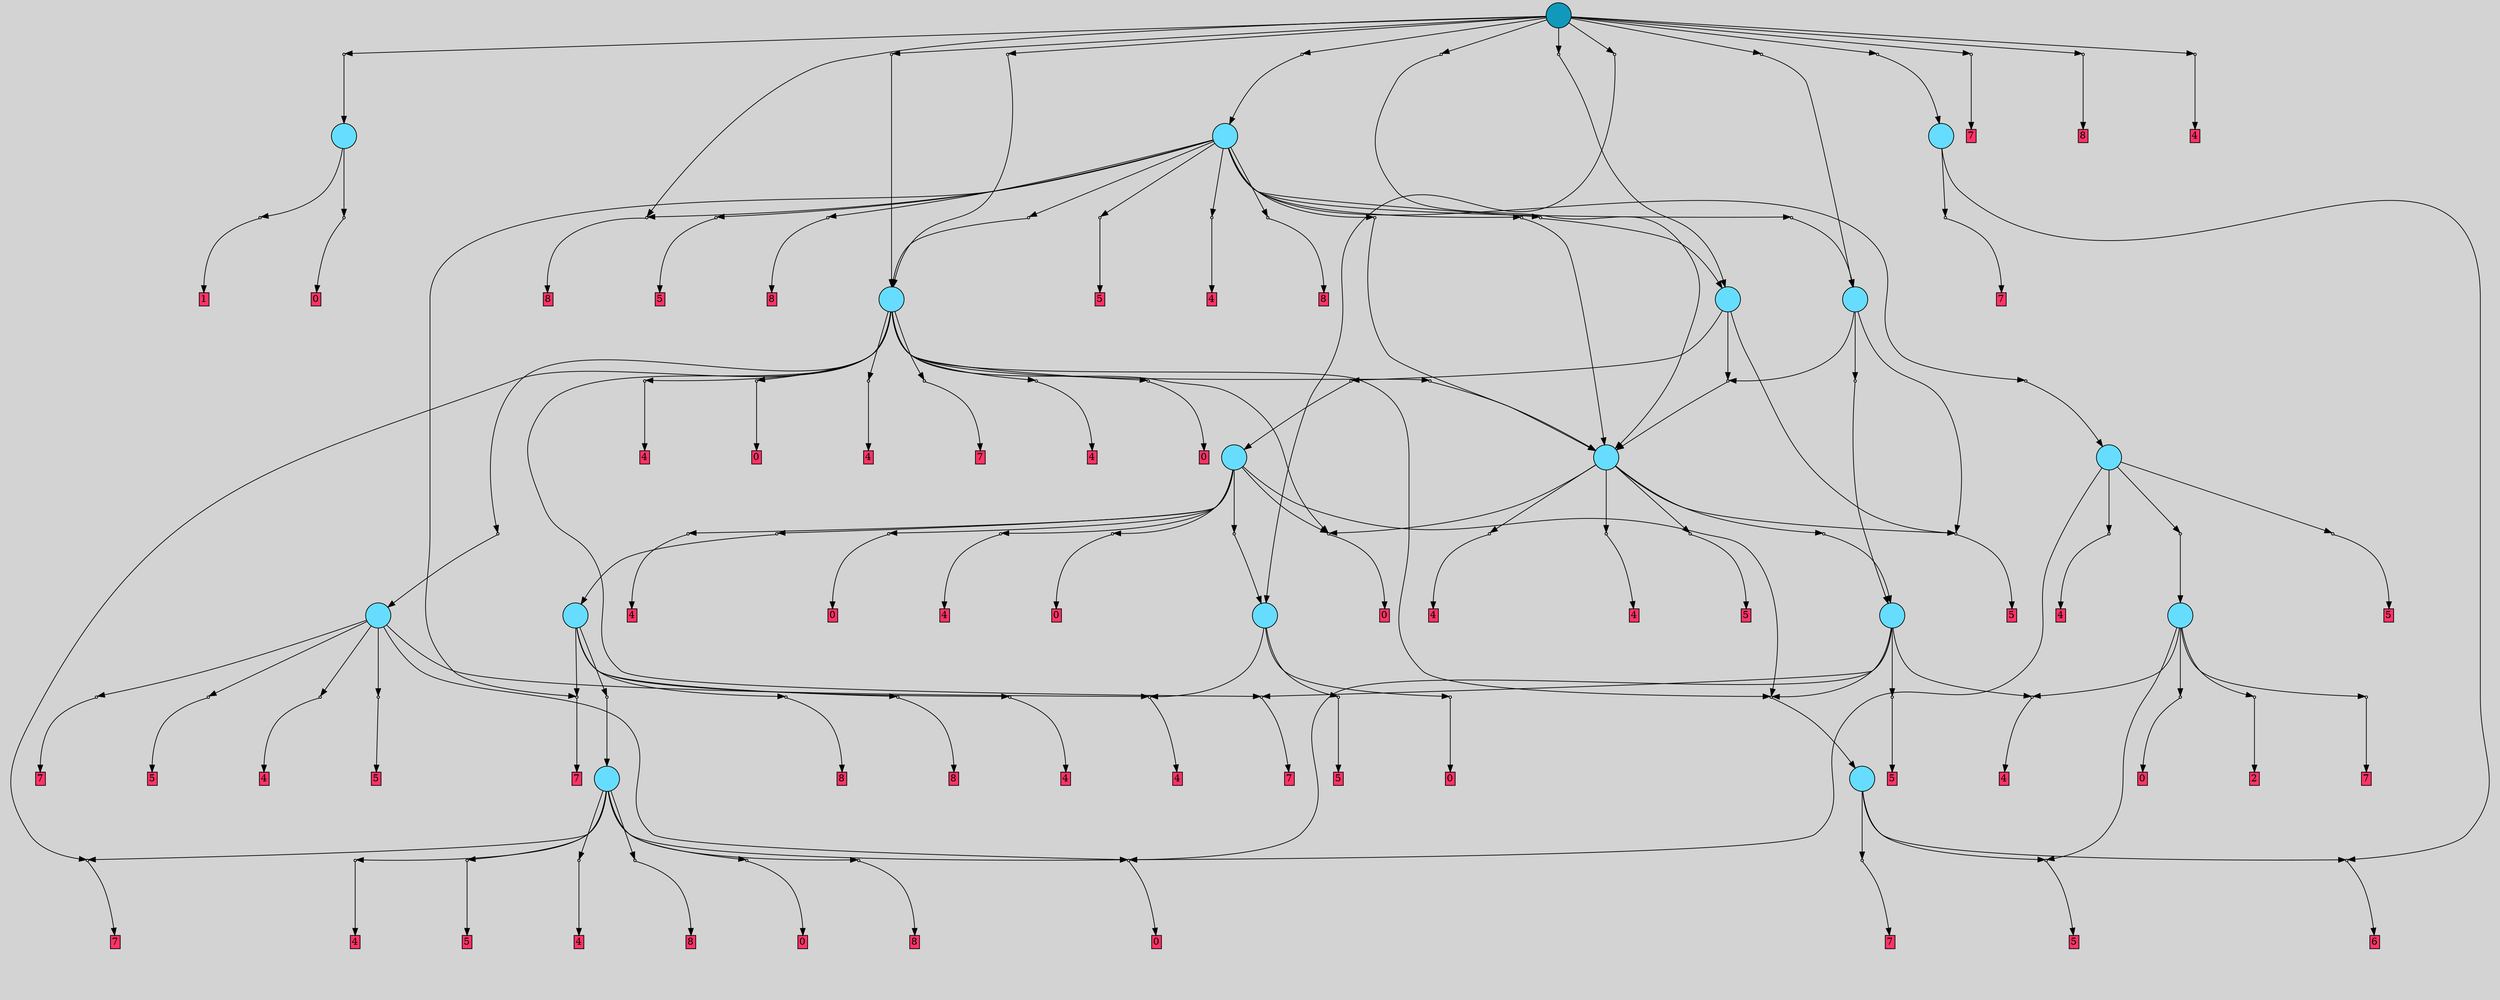 // File exported with GEGELATI v1.3.1
// On the 2024-04-03 00:10:40
// With the File::TPGGraphDotExporter
digraph{
	graph[pad = "0.212, 0.055" bgcolor = lightgray]
	node[shape=circle style = filled label = ""]
		T0 [fillcolor="#66ddff"]
		T4 [fillcolor="#66ddff"]
		T6 [fillcolor="#66ddff"]
		T45 [fillcolor="#66ddff"]
		T89 [fillcolor="#66ddff"]
		T102 [fillcolor="#66ddff"]
		T117 [fillcolor="#66ddff"]
		T123 [fillcolor="#66ddff"]
		T129 [fillcolor="#66ddff"]
		T139 [fillcolor="#66ddff"]
		T169 [fillcolor="#66ddff"]
		T230 [fillcolor="#66ddff"]
		T253 [fillcolor="#66ddff"]
		T307 [fillcolor="#66ddff"]
		T328 [fillcolor="#66ddff"]
		T519 [fillcolor="#66ddff"]
		T822 [fillcolor="#1199bb"]
		P22858 [fillcolor="#cccccc" shape=point] //
		I22858 [shape=box style=invis label="1|1&3|4#0|1&#92;n3|3&1|0#0|6&#92;n6|4&4|6#3|7&#92;n7|5&4|2#0|6&#92;n3|6&2|6#0|0&#92;n2|6&1|3#0|4&#92;n6|3&3|6#3|3&#92;n4|1&0|3#0|5&#92;n1|0&2|5#0|1&#92;n"]
		P22858 -> I22858[style=invis]
		A13360 [fillcolor="#ff3366" shape=box margin=0.03 width=0 height=0 label="0"]
		T0 -> P22858 -> A13360
		P22859 [fillcolor="#cccccc" shape=point] //
		I22859 [shape=box style=invis label="6|2&1|0#2|1&#92;n7|1&3|7#4|0&#92;n6|4&4|4#3|3&#92;n5|6&0|0#3|5&#92;n3|0&3|1#2|7&#92;n3|0&1|3#0|6&#92;n2|6&0|4#0|6&#92;n7|1&2|0#0|5&#92;n"]
		P22859 -> I22859[style=invis]
		A13361 [fillcolor="#ff3366" shape=box margin=0.03 width=0 height=0 label="1"]
		T0 -> P22859 -> A13361
		P22860 [fillcolor="#cccccc" shape=point] //
		I22860 [shape=box style=invis label="7|5&4|6#3|3&#92;n1|3&0|7#0|4&#92;n5|1&0|7#4|4&#92;n6|6&1|1#2|4&#92;n3|5&0|2#1|2&#92;n6|3&2|4#0|1&#92;n"]
		P22860 -> I22860[style=invis]
		A13362 [fillcolor="#ff3366" shape=box margin=0.03 width=0 height=0 label="4"]
		T4 -> P22860 -> A13362
		P22861 [fillcolor="#cccccc" shape=point] //
		I22861 [shape=box style=invis label="4|3&1|4#3|1&#92;n6|3&2|0#0|3&#92;n7|0&4|1#1|5&#92;n4|4&4|7#0|2&#92;n6|6&1|0#2|7&#92;n0|0&4|1#1|1&#92;n3|2&2|2#0|0&#92;n6|0&3|4#1|1&#92;n8|6&1|3#4|0&#92;n"]
		P22861 -> I22861[style=invis]
		A13363 [fillcolor="#ff3366" shape=box margin=0.03 width=0 height=0 label="5"]
		T4 -> P22861 -> A13363
		P22862 [fillcolor="#cccccc" shape=point] //
		I22862 [shape=box style=invis label="8|4&0|5#4|6&#92;n0|3&1|1#2|6&#92;n"]
		P22862 -> I22862[style=invis]
		A13364 [fillcolor="#ff3366" shape=box margin=0.03 width=0 height=0 label="6"]
		T6 -> P22862 -> A13364
		P22863 [fillcolor="#cccccc" shape=point] //
		I22863 [shape=box style=invis label="0|6&4|0#4|1&#92;n4|2&0|1#0|3&#92;n5|6&4|7#3|1&#92;n3|6&1|7#4|7&#92;n6|7&1|6#0|7&#92;n8|0&1|5#3|3&#92;n5|6&3|1#1|7&#92;n1|6&0|4#3|7&#92;n6|0&2|2#4|5&#92;n7|4&2|5#3|6&#92;n"]
		P22863 -> I22863[style=invis]
		A13365 [fillcolor="#ff3366" shape=box margin=0.03 width=0 height=0 label="7"]
		T6 -> P22863 -> A13365
		P22864 [fillcolor="#cccccc" shape=point] //
		I22864 [shape=box style=invis label="7|2&4|4#4|7&#92;n6|3&4|4#1|5&#92;n7|6&3|6#4|5&#92;n6|7&0|3#4|6&#92;n6|1&3|4#3|5&#92;n1|1&2|1#2|1&#92;n3|1&4|2#4|6&#92;n6|5&3|2#3|0&#92;n2|0&1|6#3|0&#92;n4|0&4|2#4|2&#92;n"]
		P22864 -> I22864[style=invis]
		A13366 [fillcolor="#ff3366" shape=box margin=0.03 width=0 height=0 label="0"]
		T4 -> P22864 -> A13366
		T45 -> P22862
		P22865 [fillcolor="#cccccc" shape=point] //
		I22865 [shape=box style=invis label="0|6&4|0#4|1&#92;n6|7&1|6#0|7&#92;n5|6&4|7#3|1&#92;n3|6&1|7#4|7&#92;n4|2&0|1#0|3&#92;n8|0&1|5#3|3&#92;n5|7&3|1#1|7&#92;n6|0&2|2#4|5&#92;n7|4&2|5#3|6&#92;n"]
		P22865 -> I22865[style=invis]
		A13367 [fillcolor="#ff3366" shape=box margin=0.03 width=0 height=0 label="7"]
		T45 -> P22865 -> A13367
		P22866 [fillcolor="#cccccc" shape=point] //
		I22866 [shape=box style=invis label="7|5&0|2#1|4&#92;n5|3&2|2#0|1&#92;n7|0&3|5#0|4&#92;n0|1&4|0#1|5&#92;n7|3&0|5#2|4&#92;n1|6&3|0#1|1&#92;n6|5&2|2#4|2&#92;n"]
		P22866 -> I22866[style=invis]
		A13368 [fillcolor="#ff3366" shape=box margin=0.03 width=0 height=0 label="5"]
		T45 -> P22866 -> A13368
		T89 -> P22860
		P22867 [fillcolor="#cccccc" shape=point] //
		I22867 [shape=box style=invis label="6|1&0|7#4|3&#92;n2|4&1|4#2|6&#92;n6|2&0|5#1|3&#92;n6|7&0|2#1|4&#92;n1|3&4|3#3|5&#92;n2|0&0|3#3|4&#92;n"]
		P22867 -> I22867[style=invis]
		A13369 [fillcolor="#ff3366" shape=box margin=0.03 width=0 height=0 label="7"]
		T89 -> P22867 -> A13369
		P22868 [fillcolor="#cccccc" shape=point] //
		I22868 [shape=box style=invis label="5|4&2|2#1|4&#92;n2|0&0|4#0|3&#92;n8|2&0|3#3|6&#92;n5|0&0|0#0|6&#92;n7|5&0|6#1|1&#92;n"]
		P22868 -> I22868[style=invis]
		A13370 [fillcolor="#ff3366" shape=box margin=0.03 width=0 height=0 label="5"]
		T89 -> P22868 -> A13370
		P22869 [fillcolor="#cccccc" shape=point] //
		I22869 [shape=box style=invis label="8|1&1|3#3|1&#92;n8|7&2|3#4|0&#92;n5|4&0|0#0|2&#92;n1|0&4|1#4|1&#92;n7|5&1|0#0|2&#92;n0|2&4|0#0|1&#92;n"]
		P22869 -> I22869[style=invis]
		A13371 [fillcolor="#ff3366" shape=box margin=0.03 width=0 height=0 label="4"]
		T89 -> P22869 -> A13371
		P22870 [fillcolor="#cccccc" shape=point] //
		I22870 [shape=box style=invis label="3|2&3|7#2|4&#92;n7|6&3|6#4|5&#92;n6|7&0|3#4|6&#92;n6|1&3|4#3|5&#92;n7|2&4|4#4|7&#92;n1|1&2|1#2|1&#92;n4|0&4|2#4|2&#92;n6|5&3|2#3|0&#92;n2|0&1|6#3|7&#92;n3|1&4|2#4|6&#92;n"]
		P22870 -> I22870[style=invis]
		A13372 [fillcolor="#ff3366" shape=box margin=0.03 width=0 height=0 label="0"]
		T89 -> P22870 -> A13372
		P22871 [fillcolor="#cccccc" shape=point] //
		I22871 [shape=box style=invis label="4|0&2|1#0|0&#92;n4|1&2|5#2|4&#92;n7|3&1|7#0|4&#92;n8|5&3|7#2|2&#92;n6|5&0|3#0|5&#92;n"]
		P22871 -> I22871[style=invis]
		A13373 [fillcolor="#ff3366" shape=box margin=0.03 width=0 height=0 label="5"]
		T89 -> P22871 -> A13373
		P22872 [fillcolor="#cccccc" shape=point] //
		I22872 [shape=box style=invis label="7|2&4|4#4|4&#92;n7|6&3|6#4|5&#92;n6|7&0|3#4|6&#92;n3|1&3|7#2|4&#92;n1|1&2|1#2|1&#92;n4|0&4|2#4|2&#92;n3|1&4|2#4|6&#92;n2|0&1|6#3|7&#92;n6|5&3|2#3|0&#92;n"]
		P22872 -> I22872[style=invis]
		A13374 [fillcolor="#ff3366" shape=box margin=0.03 width=0 height=0 label="0"]
		T102 -> P22872 -> A13374
		P22873 [fillcolor="#cccccc" shape=point] //
		I22873 [shape=box style=invis label="4|0&0|2#3|5&#92;n1|2&2|1#1|5&#92;n2|4&1|1#1|3&#92;n0|0&3|7#1|5&#92;n0|2&1|4#1|3&#92;n"]
		P22873 -> I22873[style=invis]
		A13375 [fillcolor="#ff3366" shape=box margin=0.03 width=0 height=0 label="2"]
		T102 -> P22873 -> A13375
		P22874 [fillcolor="#cccccc" shape=point] //
		I22874 [shape=box style=invis label="1|1&3|1#2|4&#92;n6|0&0|2#1|4&#92;n2|4&1|4#2|5&#92;n1|1&3|1#0|0&#92;n2|0&1|3#3|4&#92;n5|0&0|7#3|0&#92;n1|0&0|1#0|0&#92;n"]
		P22874 -> I22874[style=invis]
		A13376 [fillcolor="#ff3366" shape=box margin=0.03 width=0 height=0 label="7"]
		T102 -> P22874 -> A13376
		P22875 [fillcolor="#cccccc" shape=point] //
		I22875 [shape=box style=invis label="2|5&1|6#0|2&#92;n1|2&0|5#4|0&#92;n0|6&2|4#3|3&#92;n1|4&0|0#3|6&#92;n3|5&2|2#0|7&#92;n8|4&3|5#0|6&#92;n5|2&2|4#0|5&#92;n1|1&2|4#2|4&#92;n"]
		P22875 -> I22875[style=invis]
		A13377 [fillcolor="#ff3366" shape=box margin=0.03 width=0 height=0 label="4"]
		T102 -> P22875 -> A13377
		T102 -> P22866
		P22876 [fillcolor="#cccccc" shape=point] //
		I22876 [shape=box style=invis label="6|2&4|7#4|4&#92;n0|4&4|5#3|7&#92;n4|7&3|2#1|0&#92;n6|6&3|3#3|0&#92;n4|7&1|7#4|4&#92;n2|1&1|4#3|1&#92;n3|7&1|1#0|1&#92;n1|4&1|2#3|7&#92;n4|0&2|5#4|6&#92;n"]
		P22876 -> I22876[style=invis]
		A13378 [fillcolor="#ff3366" shape=box margin=0.03 width=0 height=0 label="8"]
		T117 -> P22876 -> A13378
		P22877 [fillcolor="#cccccc" shape=point] //
		I22877 [shape=box style=invis label="2|5&1|3#2|2&#92;n5|2&2|4#0|5&#92;n1|2&0|4#4|0&#92;n0|6&2|4#3|7&#92;n0|0&2|5#1|2&#92;n8|4&3|5#0|6&#92;n1|1&2|4#2|4&#92;n8|1&1|3#0|7&#92;n3|5&2|2#0|7&#92;n5|4&4|0#3|6&#92;n"]
		P22877 -> I22877[style=invis]
		A13379 [fillcolor="#ff3366" shape=box margin=0.03 width=0 height=0 label="4"]
		T117 -> P22877 -> A13379
		P22878 [fillcolor="#cccccc" shape=point] //
		I22878 [shape=box style=invis label="1|1&1|1#2|4&#92;n1|3&4|3#2|5&#92;n2|4&1|4#2|5&#92;n1|1&3|1#0|0&#92;n2|0&3|3#3|4&#92;n6|0&0|2#1|4&#92;n6|1&0|7#4|3&#92;n2|2&0|5#1|3&#92;n5|4&0|7#3|0&#92;n"]
		P22878 -> I22878[style=invis]
		A13380 [fillcolor="#ff3366" shape=box margin=0.03 width=0 height=0 label="7"]
		T117 -> P22878 -> A13380
		P22879 [fillcolor="#cccccc" shape=point] //
		I22879 [shape=box style=invis label="5|0&0|1#2|1&#92;n2|6&3|5#2|4&#92;n2|3&4|4#3|3&#92;n"]
		P22879 -> I22879[style=invis]
		A13381 [fillcolor="#ff3366" shape=box margin=0.03 width=0 height=0 label="5"]
		T117 -> P22879 -> A13381
		P22880 [fillcolor="#cccccc" shape=point] //
		I22880 [shape=box style=invis label="8|5&4|5#3|2&#92;n6|0&2|4#0|1&#92;n4|4&0|2#2|0&#92;n7|4&4|3#2|0&#92;n1|3&0|7#2|3&#92;n7|5&4|6#3|3&#92;n1|2&1|3#4|6&#92;n"]
		P22880 -> I22880[style=invis]
		A13382 [fillcolor="#ff3366" shape=box margin=0.03 width=0 height=0 label="4"]
		T117 -> P22880 -> A13382
		T117 -> P22870
		P22881 [fillcolor="#cccccc" shape=point] //
		I22881 [shape=box style=invis label="4|3&3|7#0|2&#92;n2|6&2|0#0|2&#92;n5|2&0|0#4|3&#92;n8|2&4|1#1|3&#92;n5|7&2|2#3|4&#92;n0|5&3|2#0|6&#92;n5|0&3|4#1|7&#92;n"]
		P22881 -> I22881[style=invis]
		A13383 [fillcolor="#ff3366" shape=box margin=0.03 width=0 height=0 label="8"]
		T117 -> P22881 -> A13383
		P22882 [fillcolor="#cccccc" shape=point] //
		I22882 [shape=box style=invis label="3|2&3|7#2|4&#92;n6|5&3|2#3|0&#92;n6|7&0|3#4|6&#92;n6|1&3|4#3|5&#92;n7|2&4|4#4|7&#92;n1|1&2|1#2|1&#92;n4|0&4|2#4|4&#92;n7|6&3|6#4|5&#92;n2|0&1|6#3|7&#92;n3|1&4|2#4|6&#92;n"]
		P22882 -> I22882[style=invis]
		A13384 [fillcolor="#ff3366" shape=box margin=0.03 width=0 height=0 label="0"]
		T117 -> P22882 -> A13384
		P22883 [fillcolor="#cccccc" shape=point] //
		I22883 [shape=box style=invis label="8|0&0|1#4|7&#92;n3|5&4|4#1|3&#92;n4|5&3|2#1|6&#92;n"]
		P22883 -> I22883[style=invis]
		A13385 [fillcolor="#ff3366" shape=box margin=0.03 width=0 height=0 label="5"]
		T123 -> P22883 -> A13385
		P22884 [fillcolor="#cccccc" shape=point] //
		I22884 [shape=box style=invis label="5|2&2|4#3|5&#92;n8|2&2|0#1|4&#92;n4|0&2|4#0|0&#92;n0|6&2|4#3|3&#92;n0|5&0|7#2|5&#92;n2|5&1|6#0|2&#92;n8|4&3|5#0|6&#92;n4|1&2|4#2|4&#92;n"]
		P22884 -> I22884[style=invis]
		T123 -> P22884 -> T102
		T123 -> P22870
		P22885 [fillcolor="#cccccc" shape=point] //
		I22885 [shape=box style=invis label="1|1&1|4#2|4&#92;n1|2&0|5#4|0&#92;n1|4&0|0#3|6&#92;n3|5&2|2#0|7&#92;n8|4&3|5#0|6&#92;n0|6&1|6#1|7&#92;n5|2&2|4#0|5&#92;n2|5&1|6#0|2&#92;n"]
		P22885 -> I22885[style=invis]
		A13386 [fillcolor="#ff3366" shape=box margin=0.03 width=0 height=0 label="4"]
		T123 -> P22885 -> A13386
		P22886 [fillcolor="#cccccc" shape=point] //
		I22886 [shape=box style=invis label="1|1&1|1#2|4&#92;n1|3&4|3#2|5&#92;n2|4&1|4#2|5&#92;n1|1&3|1#0|0&#92;n6|1&0|7#4|3&#92;n6|0&0|2#1|4&#92;n2|0&0|3#3|4&#92;n2|2&0|5#1|3&#92;n5|4&0|7#3|0&#92;n"]
		P22886 -> I22886[style=invis]
		A13387 [fillcolor="#ff3366" shape=box margin=0.03 width=0 height=0 label="7"]
		T129 -> P22886 -> A13387
		P22887 [fillcolor="#cccccc" shape=point] //
		I22887 [shape=box style=invis label="6|4&2|5#4|3&#92;n4|2&4|3#3|6&#92;n2|4&0|4#1|3&#92;n"]
		P22887 -> I22887[style=invis]
		A13388 [fillcolor="#ff3366" shape=box margin=0.03 width=0 height=0 label="5"]
		T129 -> P22887 -> A13388
		T129 -> P22875
		T129 -> P22870
		P22888 [fillcolor="#cccccc" shape=point] //
		I22888 [shape=box style=invis label="4|1&0|0#2|2&#92;n5|4&0|7#3|0&#92;n3|5&2|2#4|5&#92;n7|2&0|7#0|2&#92;n2|4&3|4#4|5&#92;n3|4&0|6#1|6&#92;n3|0&3|7#0|7&#92;n5|5&0|5#4|3&#92;n"]
		P22888 -> I22888[style=invis]
		T129 -> P22888 -> T45
		P22889 [fillcolor="#cccccc" shape=point] //
		I22889 [shape=box style=invis label="2|4&1|5#0|5&#92;n1|0&3|4#4|0&#92;n1|7&4|5#1|4&#92;n1|2&2|4#2|4&#92;n0|7&0|6#2|3&#92;n0|7&2|4#4|3&#92;n"]
		P22889 -> I22889[style=invis]
		A13389 [fillcolor="#ff3366" shape=box margin=0.03 width=0 height=0 label="4"]
		T139 -> P22889 -> A13389
		P22890 [fillcolor="#cccccc" shape=point] //
		I22890 [shape=box style=invis label="7|2&4|4#4|7&#92;n7|6&3|6#4|5&#92;n6|7&0|3#4|6&#92;n6|1&3|4#3|5&#92;n3|1&3|7#2|4&#92;n1|1&2|1#2|1&#92;n4|0&4|2#4|2&#92;n6|5&3|2#3|0&#92;n2|0&1|6#3|7&#92;n3|1&4|2#4|6&#92;n"]
		P22890 -> I22890[style=invis]
		A13390 [fillcolor="#ff3366" shape=box margin=0.03 width=0 height=0 label="0"]
		T139 -> P22890 -> A13390
		P22891 [fillcolor="#cccccc" shape=point] //
		I22891 [shape=box style=invis label="1|5&0|4#3|2&#92;n6|3&2|0#0|3&#92;n7|0&4|1#1|5&#92;n8|6&1|3#4|0&#92;n6|6&1|0#2|7&#92;n6|0&3|4#1|1&#92;n3|2&0|2#0|0&#92;n4|3&1|4#3|3&#92;n"]
		P22891 -> I22891[style=invis]
		A13391 [fillcolor="#ff3366" shape=box margin=0.03 width=0 height=0 label="5"]
		T139 -> P22891 -> A13391
		P22892 [fillcolor="#cccccc" shape=point] //
		I22892 [shape=box style=invis label="6|3&2|0#0|3&#92;n4|3&1|4#3|1&#92;n7|0&4|1#1|5&#92;n4|4&4|7#0|2&#92;n8|3&3|5#4|1&#92;n6|0&3|4#1|1&#92;n0|0&4|1#1|1&#92;n3|1&2|2#0|0&#92;n6|6&1|0#3|7&#92;n8|6&1|3#4|0&#92;n"]
		P22892 -> I22892[style=invis]
		T139 -> P22892 -> T129
		P22893 [fillcolor="#cccccc" shape=point] //
		I22893 [shape=box style=invis label="2|4&0|4#1|3&#92;n4|2&0|3#3|6&#92;n6|4&2|5#4|3&#92;n"]
		P22893 -> I22893[style=invis]
		A13392 [fillcolor="#ff3366" shape=box margin=0.03 width=0 height=0 label="5"]
		T139 -> P22893 -> A13392
		P22894 [fillcolor="#cccccc" shape=point] //
		I22894 [shape=box style=invis label="2|5&1|6#0|2&#92;n0|6&2|4#3|3&#92;n1|4&0|0#3|6&#92;n1|1&1|7#2|5&#92;n3|5&2|2#0|7&#92;n8|4&3|5#0|6&#92;n5|2&2|4#0|5&#92;n1|1&2|2#2|4&#92;n"]
		P22894 -> I22894[style=invis]
		A13393 [fillcolor="#ff3366" shape=box margin=0.03 width=0 height=0 label="4"]
		T139 -> P22894 -> A13393
		P22895 [fillcolor="#cccccc" shape=point] //
		I22895 [shape=box style=invis label="8|4&3|5#0|6&#92;n1|5&0|5#4|0&#92;n1|1&1|4#2|4&#92;n5|2&3|4#0|5&#92;n0|6&1|6#1|7&#92;n2|0&1|6#0|2&#92;n3|5&2|2#2|7&#92;n1|2&0|4#0|4&#92;n"]
		P22895 -> I22895[style=invis]
		A13394 [fillcolor="#ff3366" shape=box margin=0.03 width=0 height=0 label="4"]
		T169 -> P22895 -> A13394
		P22896 [fillcolor="#cccccc" shape=point] //
		I22896 [shape=box style=invis label="6|0&0|2#1|4&#92;n1|3&4|1#1|5&#92;n2|4&1|4#2|5&#92;n1|1&3|1#0|2&#92;n2|0&0|3#3|4&#92;n7|5&2|1#4|7&#92;n1|1&1|1#2|4&#92;n2|2&0|5#1|3&#92;n5|4&0|7#3|0&#92;n"]
		P22896 -> I22896[style=invis]
		A13395 [fillcolor="#ff3366" shape=box margin=0.03 width=0 height=0 label="7"]
		T169 -> P22896 -> A13395
		P22897 [fillcolor="#cccccc" shape=point] //
		I22897 [shape=box style=invis label="3|7&1|1#0|1&#92;n0|4&4|5#3|7&#92;n2|1&1|4#3|1&#92;n2|7&3|2#1|0&#92;n6|2&4|7#4|4&#92;n1|4&1|2#3|7&#92;n0|0&2|5#4|6&#92;n"]
		P22897 -> I22897[style=invis]
		A13396 [fillcolor="#ff3366" shape=box margin=0.03 width=0 height=0 label="8"]
		T169 -> P22897 -> A13396
		P22898 [fillcolor="#cccccc" shape=point] //
		I22898 [shape=box style=invis label="6|2&4|7#4|4&#92;n0|4&4|5#3|7&#92;n2|1&1|4#3|1&#92;n6|6&3|3#3|0&#92;n2|7&3|2#1|0&#92;n3|7&1|1#0|1&#92;n1|4&1|2#3|7&#92;n4|0&2|5#4|6&#92;n"]
		P22898 -> I22898[style=invis]
		A13397 [fillcolor="#ff3366" shape=box margin=0.03 width=0 height=0 label="8"]
		T169 -> P22898 -> A13397
		P22899 [fillcolor="#cccccc" shape=point] //
		I22899 [shape=box style=invis label="4|0&4|6#3|2&#92;n2|7&0|2#2|7&#92;n7|5&2|4#0|6&#92;n"]
		P22899 -> I22899[style=invis]
		T169 -> P22899 -> T117
		P22900 [fillcolor="#cccccc" shape=point] //
		I22900 [shape=box style=invis label="6|2&1|7#4|4&#92;n2|7&3|2#1|0&#92;n2|1&1|4#3|1&#92;n6|6&3|3#3|0&#92;n0|4&4|5#3|7&#92;n3|7&1|1#0|1&#92;n1|4&1|2#3|7&#92;n4|0&2|5#4|6&#92;n"]
		P22900 -> I22900[style=invis]
		T230 -> P22900 -> T89
		P22901 [fillcolor="#cccccc" shape=point] //
		I22901 [shape=box style=invis label="4|6&1|0#1|5&#92;n1|1&2|2#2|4&#92;n6|0&0|7#2|2&#92;n0|6&2|4#1|3&#92;n2|0&1|6#2|5&#92;n"]
		P22901 -> I22901[style=invis]
		A13398 [fillcolor="#ff3366" shape=box margin=0.03 width=0 height=0 label="4"]
		T230 -> P22901 -> A13398
		P22902 [fillcolor="#cccccc" shape=point] //
		I22902 [shape=box style=invis label="4|0&3|4#3|0&#92;n1|1&3|3#4|2&#92;n"]
		P22902 -> I22902[style=invis]
		A13399 [fillcolor="#ff3366" shape=box margin=0.03 width=0 height=0 label="0"]
		T230 -> P22902 -> A13399
		T230 -> P22886
		T230 -> P22888
		P22903 [fillcolor="#cccccc" shape=point] //
		I22903 [shape=box style=invis label="3|0&1|0#4|0&#92;n8|4&1|4#0|2&#92;n7|2&2|6#3|1&#92;n1|2&2|1#4|4&#92;n3|5&2|2#0|7&#92;n5|3&2|0#0|5&#92;n1|6&2|4#2|3&#92;n0|6&2|4#0|3&#92;n"]
		P22903 -> I22903[style=invis]
		A13400 [fillcolor="#ff3366" shape=box margin=0.03 width=0 height=0 label="4"]
		T230 -> P22903 -> A13400
		P22904 [fillcolor="#cccccc" shape=point] //
		I22904 [shape=box style=invis label="1|1&1|1#2|4&#92;n2|4&1|4#2|5&#92;n1|3&4|3#2|5&#92;n1|1&3|1#0|0&#92;n0|1&0|7#4|3&#92;n2|0&0|3#3|4&#92;n2|2&0|5#1|3&#92;n5|4&0|7#3|0&#92;n"]
		P22904 -> I22904[style=invis]
		A13401 [fillcolor="#ff3366" shape=box margin=0.03 width=0 height=0 label="7"]
		T230 -> P22904 -> A13401
		P22905 [fillcolor="#cccccc" shape=point] //
		I22905 [shape=box style=invis label="4|5&2|1#3|5&#92;n1|3&2|3#0|4&#92;n7|1&1|4#3|5&#92;n2|7&1|4#3|0&#92;n0|0&0|2#3|0&#92;n3|1&0|0#0|0&#92;n6|6&0|3#3|0&#92;n2|7&4|2#2|0&#92;n"]
		P22905 -> I22905[style=invis]
		T230 -> P22905 -> T139
		P22906 [fillcolor="#cccccc" shape=point] //
		I22906 [shape=box style=invis label="6|3&1|4#4|3&#92;n2|5&1|6#0|2&#92;n1|2&0|5#1|0&#92;n0|6&2|4#3|3&#92;n1|4&0|0#3|6&#92;n3|5&2|2#0|7&#92;n8|4&3|5#0|6&#92;n5|2&2|4#0|5&#92;n1|1&2|4#2|4&#92;n"]
		P22906 -> I22906[style=invis]
		A13402 [fillcolor="#ff3366" shape=box margin=0.03 width=0 height=0 label="4"]
		T230 -> P22906 -> A13402
		T230 -> P22878
		T230 -> P22890
		P22907 [fillcolor="#cccccc" shape=point] //
		I22907 [shape=box style=invis label="3|1&4|2#4|6&#92;n6|5&3|2#3|0&#92;n6|1&3|4#0|5&#92;n3|1&3|7#2|4&#92;n1|1&2|1#2|1&#92;n3|0&4|2#4|2&#92;n2|0&1|6#3|7&#92;n6|7&0|3#4|6&#92;n"]
		P22907 -> I22907[style=invis]
		A13403 [fillcolor="#ff3366" shape=box margin=0.03 width=0 height=0 label="0"]
		T230 -> P22907 -> A13403
		P22908 [fillcolor="#cccccc" shape=point] //
		I22908 [shape=box style=invis label="2|5&2|6#0|2&#92;n1|2&0|5#4|0&#92;n8|4&4|5#0|6&#92;n5|5&2|2#0|7&#92;n1|1&2|4#2|4&#92;n3|0&4|7#0|2&#92;n2|4&0|2#1|3&#92;n1|4&0|0#3|6&#92;n"]
		P22908 -> I22908[style=invis]
		A13404 [fillcolor="#ff3366" shape=box margin=0.03 width=0 height=0 label="4"]
		T253 -> P22908 -> A13404
		P22909 [fillcolor="#cccccc" shape=point] //
		I22909 [shape=box style=invis label="7|2&4|4#4|7&#92;n7|3&3|1#4|5&#92;n3|1&3|7#2|4&#92;n6|1&3|4#3|5&#92;n6|7&0|3#4|6&#92;n6|5&3|2#3|0&#92;n3|0&4|2#4|2&#92;n3|1&4|2#4|6&#92;n2|0&1|6#3|7&#92;n1|1&2|1#2|1&#92;n"]
		P22909 -> I22909[style=invis]
		A13405 [fillcolor="#ff3366" shape=box margin=0.03 width=0 height=0 label="0"]
		T253 -> P22909 -> A13405
		P22910 [fillcolor="#cccccc" shape=point] //
		I22910 [shape=box style=invis label="5|1&0|7#4|4&#92;n7|5&4|1#3|3&#92;n0|2&1|0#2|3&#92;n1|0&0|7#0|4&#92;n2|5&0|2#1|2&#92;n6|3&2|4#0|1&#92;n6|7&4|0#3|0&#92;n6|0&4|2#0|2&#92;n"]
		P22910 -> I22910[style=invis]
		A13406 [fillcolor="#ff3366" shape=box margin=0.03 width=0 height=0 label="4"]
		T253 -> P22910 -> A13406
		T253 -> P22888
		P22911 [fillcolor="#cccccc" shape=point] //
		I22911 [shape=box style=invis label="8|2&0|5#4|6&#92;n4|3&4|5#1|7&#92;n0|3&1|1#2|6&#92;n4|0&3|0#3|3&#92;n"]
		P22911 -> I22911[style=invis]
		T253 -> P22911 -> T4
		P22912 [fillcolor="#cccccc" shape=point] //
		I22912 [shape=box style=invis label="1|1&1|1#2|1&#92;n6|7&0|3#3|6&#92;n3|1&4|2#4|6&#92;n6|0&3|2#3|0&#92;n3|0&4|2#4|2&#92;n1|2&4|0#3|5&#92;n2|1&3|2#0|5&#92;n2|0&2|6#0|3&#92;n2|5&2|3#1|4&#92;n"]
		P22912 -> I22912[style=invis]
		A13407 [fillcolor="#ff3366" shape=box margin=0.03 width=0 height=0 label="0"]
		T253 -> P22912 -> A13407
		P22913 [fillcolor="#cccccc" shape=point] //
		I22913 [shape=box style=invis label="1|1&1|1#2|4&#92;n2|4&1|4#2|5&#92;n6|1&2|7#4|3&#92;n6|2&0|2#1|4&#92;n1|1&3|1#0|0&#92;n4|3&1|2#2|7&#92;n1|3&4|3#2|5&#92;n2|0&0|1#3|4&#92;n2|2&0|5#1|3&#92;n5|4&0|7#3|0&#92;n"]
		P22913 -> I22913[style=invis]
		T253 -> P22913 -> T169
		T253 -> P22890
		P22914 [fillcolor="#cccccc" shape=point] //
		I22914 [shape=box style=invis label="1|2&0|2#0|6&#92;n6|6&0|7#0|4&#92;n1|0&3|6#0|6&#92;n"]
		P22914 -> I22914[style=invis]
		T307 -> P22914 -> T253
		P22915 [fillcolor="#cccccc" shape=point] //
		I22915 [shape=box style=invis label="4|5&2|1#3|5&#92;n4|7&3|7#3|4&#92;n0|5&1|2#4|7&#92;n3|1&0|0#0|0&#92;n2|7&1|4#3|0&#92;n0|0&0|2#3|0&#92;n8|1&1|4#3|5&#92;n2|7&3|2#2|0&#92;n1|3&2|3#0|4&#92;n"]
		P22915 -> I22915[style=invis]
		T307 -> P22915 -> T139
		T307 -> P22893
		T328 -> P22915
		T328 -> P22893
		P22916 [fillcolor="#cccccc" shape=point] //
		I22916 [shape=box style=invis label="6|3&2|0#0|3&#92;n8|6&1|3#4|0&#92;n4|4&4|7#0|2&#92;n8|3&3|5#4|1&#92;n6|0&3|2#1|1&#92;n0|0&4|1#1|1&#92;n3|1&2|2#0|0&#92;n6|6&1|0#3|7&#92;n7|0&4|1#1|5&#92;n"]
		P22916 -> I22916[style=invis]
		T328 -> P22916 -> T129
		P22917 [fillcolor="#cccccc" shape=point] //
		I22917 [shape=box style=invis label="6|0&0|2#1|4&#92;n1|1&3|1#0|2&#92;n2|4&1|4#2|5&#92;n1|3&4|1#1|5&#92;n2|0&0|3#3|4&#92;n7|1&2|1#4|7&#92;n1|1&1|1#2|4&#92;n2|2&0|5#1|3&#92;n5|4&0|7#3|0&#92;n"]
		P22917 -> I22917[style=invis]
		T519 -> P22917 -> T328
		P22918 [fillcolor="#cccccc" shape=point] //
		I22918 [shape=box style=invis label="5|5&3|2#2|7&#92;n0|6&3|5#4|4&#92;n8|0&3|5#0|7&#92;n6|0&2|6#4|5&#92;n7|3&4|6#4|3&#92;n1|2&2|4#3|7&#92;n"]
		P22918 -> I22918[style=invis]
		A13408 [fillcolor="#ff3366" shape=box margin=0.03 width=0 height=0 label="5"]
		T519 -> P22918 -> A13408
		P22919 [fillcolor="#cccccc" shape=point] //
		I22919 [shape=box style=invis label="7|0&2|2#1|5&#92;n4|6&2|0#3|0&#92;n1|1&3|7#2|1&#92;n2|1&1|4#3|6&#92;n3|0&0|0#2|0&#92;n4|1&0|4#2|6&#92;n"]
		P22919 -> I22919[style=invis]
		T519 -> P22919 -> T123
		P22920 [fillcolor="#cccccc" shape=point] //
		I22920 [shape=box style=invis label="4|6&1|0#2|2&#92;n2|0&2|7#3|7&#92;n3|4&0|0#0|0&#92;n5|1&3|4#1|0&#92;n1|6&2|5#0|7&#92;n6|4&2|2#2|1&#92;n8|2&0|0#2|7&#92;n4|4&1|2#4|7&#92;n5|1&2|2#2|5&#92;n4|5&2|1#0|5&#92;n"]
		P22920 -> I22920[style=invis]
		T519 -> P22920 -> T139
		P22921 [fillcolor="#cccccc" shape=point] //
		I22921 [shape=box style=invis label="8|1&4|4#0|5&#92;n6|2&4|7#4|4&#92;n8|0&3|4#0|5&#92;n2|1&1|4#3|1&#92;n4|0&2|5#4|6&#92;n5|2&4|7#4|2&#92;n1|4&2|2#3|7&#92;n6|6&3|3#1|7&#92;n"]
		P22921 -> I22921[style=invis]
		A13409 [fillcolor="#ff3366" shape=box margin=0.03 width=0 height=0 label="8"]
		T519 -> P22921 -> A13409
		P22922 [fillcolor="#cccccc" shape=point] //
		I22922 [shape=box style=invis label="5|5&3|2#2|7&#92;n5|6&1|4#3|3&#92;n0|6&3|5#4|4&#92;n8|0&3|5#0|7&#92;n6|2&2|6#4|5&#92;n1|2&2|4#3|7&#92;n"]
		P22922 -> I22922[style=invis]
		A13410 [fillcolor="#ff3366" shape=box margin=0.03 width=0 height=0 label="5"]
		T519 -> P22922 -> A13410
		P22923 [fillcolor="#cccccc" shape=point] //
		I22923 [shape=box style=invis label="7|6&2|2#1|3&#92;n1|1&2|7#3|4&#92;n2|0&1|6#3|1&#92;n1|1&3|1#1|7&#92;n3|5&3|1#0|0&#92;n7|6&3|1#4|0&#92;n6|5&3|7#4|5&#92;n1|0&2|6#0|6&#92;n"]
		P22923 -> I22923[style=invis]
		T519 -> P22923 -> T230
		P22924 [fillcolor="#cccccc" shape=point] //
		I22924 [shape=box style=invis label="0|0&0|2#3|0&#92;n4|7&3|7#2|4&#92;n1|3&2|3#0|4&#92;n3|4&0|0#0|0&#92;n2|7&1|4#3|0&#92;n4|5&2|1#3|5&#92;n8|1&1|4#3|5&#92;n2|7&3|2#2|0&#92;n0|5&1|2#4|7&#92;n"]
		P22924 -> I22924[style=invis]
		T519 -> P22924 -> T139
		P22925 [fillcolor="#cccccc" shape=point] //
		I22925 [shape=box style=invis label="7|2&4|4#4|4&#92;n2|0&4|2#4|2&#92;n3|1&4|2#4|6&#92;n1|1&2|1#2|1&#92;n3|2&3|1#0|6&#92;n6|7&4|3#4|6&#92;n3|1&3|7#2|4&#92;n"]
		P22925 -> I22925[style=invis]
		T519 -> P22925 -> T307
		P22926 [fillcolor="#cccccc" shape=point] //
		I22926 [shape=box style=invis label="8|1&2|2#2|4&#92;n0|6&0|4#1|3&#92;n6|3&0|3#1|0&#92;n4|6&1|0#1|5&#92;n7|0&0|4#2|2&#92;n"]
		P22926 -> I22926[style=invis]
		A13411 [fillcolor="#ff3366" shape=box margin=0.03 width=0 height=0 label="4"]
		T519 -> P22926 -> A13411
		P22927 [fillcolor="#cccccc" shape=point] //
		I22927 [shape=box style=invis label="8|1&4|4#0|5&#92;n6|2&4|7#4|4&#92;n6|2&4|7#4|2&#92;n8|0&3|4#0|5&#92;n2|1&1|4#3|1&#92;n1|4&2|4#3|7&#92;n6|6&3|3#1|7&#92;n5|5&3|6#3|2&#92;n"]
		P22927 -> I22927[style=invis]
		A13412 [fillcolor="#ff3366" shape=box margin=0.03 width=0 height=0 label="8"]
		T519 -> P22927 -> A13412
		T519 -> P22896
		P22928 [fillcolor="#cccccc" shape=point] //
		I22928 [shape=box style=invis label="8|1&4|4#0|5&#92;n6|2&4|7#4|4&#92;n4|0&2|5#4|6&#92;n2|1&1|4#3|1&#92;n8|0&3|4#0|5&#92;n6|2&4|7#4|2&#92;n1|4&2|2#3|7&#92;n6|6&3|3#1|7&#92;n"]
		P22928 -> I22928[style=invis]
		A13413 [fillcolor="#ff3366" shape=box margin=0.03 width=0 height=0 label="8"]
		T519 -> P22928 -> A13413
		P22929 [fillcolor="#cccccc" shape=point] //
		I22929 [shape=box style=invis label="6|0&0|2#1|4&#92;n7|1&2|1#4|7&#92;n1|3&4|1#1|5&#92;n2|0&0|3#3|4&#92;n1|1&3|1#0|2&#92;n1|1&1|1#2|4&#92;n6|2&0|5#1|3&#92;n5|4&0|7#3|0&#92;n"]
		P22929 -> I22929[style=invis]
		T822 -> P22929 -> T328
		P22930 [fillcolor="#cccccc" shape=point] //
		I22930 [shape=box style=invis label="6|0&2|3#1|4&#92;n1|1&4|3#2|6&#92;n1|3&4|3#1|5&#92;n5|4&4|3#3|0&#92;n1|0&3|1#0|0&#92;n0|0&4|6#2|5&#92;n1|1&1|1#2|4&#92;n6|1&0|7#4|3&#92;n2|0&0|3#3|1&#92;n2|2&0|5#1|3&#92;n"]
		P22930 -> I22930[style=invis]
		A13414 [fillcolor="#ff3366" shape=box margin=0.03 width=0 height=0 label="7"]
		T822 -> P22930 -> A13414
		T822 -> P22928
		P22931 [fillcolor="#cccccc" shape=point] //
		I22931 [shape=box style=invis label="7|4&4|4#4|7&#92;n2|0&1|6#3|1&#92;n6|7&0|3#4|6&#92;n3|1&3|7#2|4&#92;n6|5&4|2#3|0&#92;n3|1&4|2#4|6&#92;n7|6&3|1#4|5&#92;n1|1&2|1#2|1&#92;n1|1&3|4#1|5&#92;n"]
		P22931 -> I22931[style=invis]
		T822 -> P22931 -> T230
		P22932 [fillcolor="#cccccc" shape=point] //
		I22932 [shape=box style=invis label="8|1&4|4#0|5&#92;n6|2&4|7#4|4&#92;n4|0&2|5#4|6&#92;n6|6&3|3#1|7&#92;n8|0&3|4#0|5&#92;n6|2&4|7#1|2&#92;n1|4&2|2#3|7&#92;n2|1&1|4#3|1&#92;n"]
		P22932 -> I22932[style=invis]
		A13415 [fillcolor="#ff3366" shape=box margin=0.03 width=0 height=0 label="8"]
		T822 -> P22932 -> A13415
		P22933 [fillcolor="#cccccc" shape=point] //
		I22933 [shape=box style=invis label="7|2&4|4#4|4&#92;n3|2&3|1#0|6&#92;n6|6&3|6#4|5&#92;n3|1&4|2#4|6&#92;n1|1&2|1#2|1&#92;n2|0&4|2#4|2&#92;n6|7&0|3#4|6&#92;n3|1&3|7#2|4&#92;n"]
		P22933 -> I22933[style=invis]
		T822 -> P22933 -> T307
		P22934 [fillcolor="#cccccc" shape=point] //
		I22934 [shape=box style=invis label="8|1&2|2#2|4&#92;n0|6&0|4#1|3&#92;n3|6&1|0#1|5&#92;n6|3&0|3#1|0&#92;n7|0&0|4#2|2&#92;n"]
		P22934 -> I22934[style=invis]
		A13416 [fillcolor="#ff3366" shape=box margin=0.03 width=0 height=0 label="4"]
		T822 -> P22934 -> A13416
		P22935 [fillcolor="#cccccc" shape=point] //
		I22935 [shape=box style=invis label="7|4&3|4#3|7&#92;n7|0&3|6#4|7&#92;n6|2&0|3#0|6&#92;n6|1&3|0#1|5&#92;n7|1&4|2#0|0&#92;n7|7&4|0#4|3&#92;n2|2&1|5#3|7&#92;n6|5&3|2#1|5&#92;n"]
		P22935 -> I22935[style=invis]
		T822 -> P22935 -> T4
		P22936 [fillcolor="#cccccc" shape=point] //
		I22936 [shape=box style=invis label="8|5&3|2#2|1&#92;n3|0&4|6#0|5&#92;n8|5&3|0#3|6&#92;n1|2&3|4#3|5&#92;n1|1&0|3#1|7&#92;n1|2&1|6#3|3&#92;n"]
		P22936 -> I22936[style=invis]
		T822 -> P22936 -> T230
		P22937 [fillcolor="#cccccc" shape=point] //
		I22937 [shape=box style=invis label="1|3&4|1#1|5&#92;n2|4&3|4#2|5&#92;n1|1&1|1#2|4&#92;n2|0&0|3#0|4&#92;n1|1&3|1#0|2&#92;n7|1&2|1#2|7&#92;n7|1&3|3#4|4&#92;n2|2&0|5#1|3&#92;n5|4&0|7#3|0&#92;n"]
		P22937 -> I22937[style=invis]
		T822 -> P22937 -> T139
		P22938 [fillcolor="#cccccc" shape=point] //
		I22938 [shape=box style=invis label="3|1&3|7#2|4&#92;n8|5&1|3#4|6&#92;n8|5&3|2#2|1&#92;n5|2&1|6#4|7&#92;n3|6&0|7#1|6&#92;n3|0&4|6#0|5&#92;n7|4&4|4#4|7&#92;n"]
		P22938 -> I22938[style=invis]
		T822 -> P22938 -> T6
		P22939 [fillcolor="#cccccc" shape=point] //
		I22939 [shape=box style=invis label="2|2&4|6#4|1&#92;n5|1&4|2#3|4&#92;n1|0&4|3#2|4&#92;n3|1&0|4#3|5&#92;n4|6&3|4#1|1&#92;n6|1&2|2#4|6&#92;n1|0&4|1#2|3&#92;n3|0&0|0#2|0&#92;n"]
		P22939 -> I22939[style=invis]
		T822 -> P22939 -> T519
		P22940 [fillcolor="#cccccc" shape=point] //
		I22940 [shape=box style=invis label="2|5&1|6#0|4&#92;n5|0&2|4#0|5&#92;n6|0&4|1#2|6&#92;n1|7&0|0#2|6&#92;n0|6&2|4#3|3&#92;n3|5&2|2#0|7&#92;n"]
		P22940 -> I22940[style=invis]
		T822 -> P22940 -> T0
		{ rank= same T822 }
}
